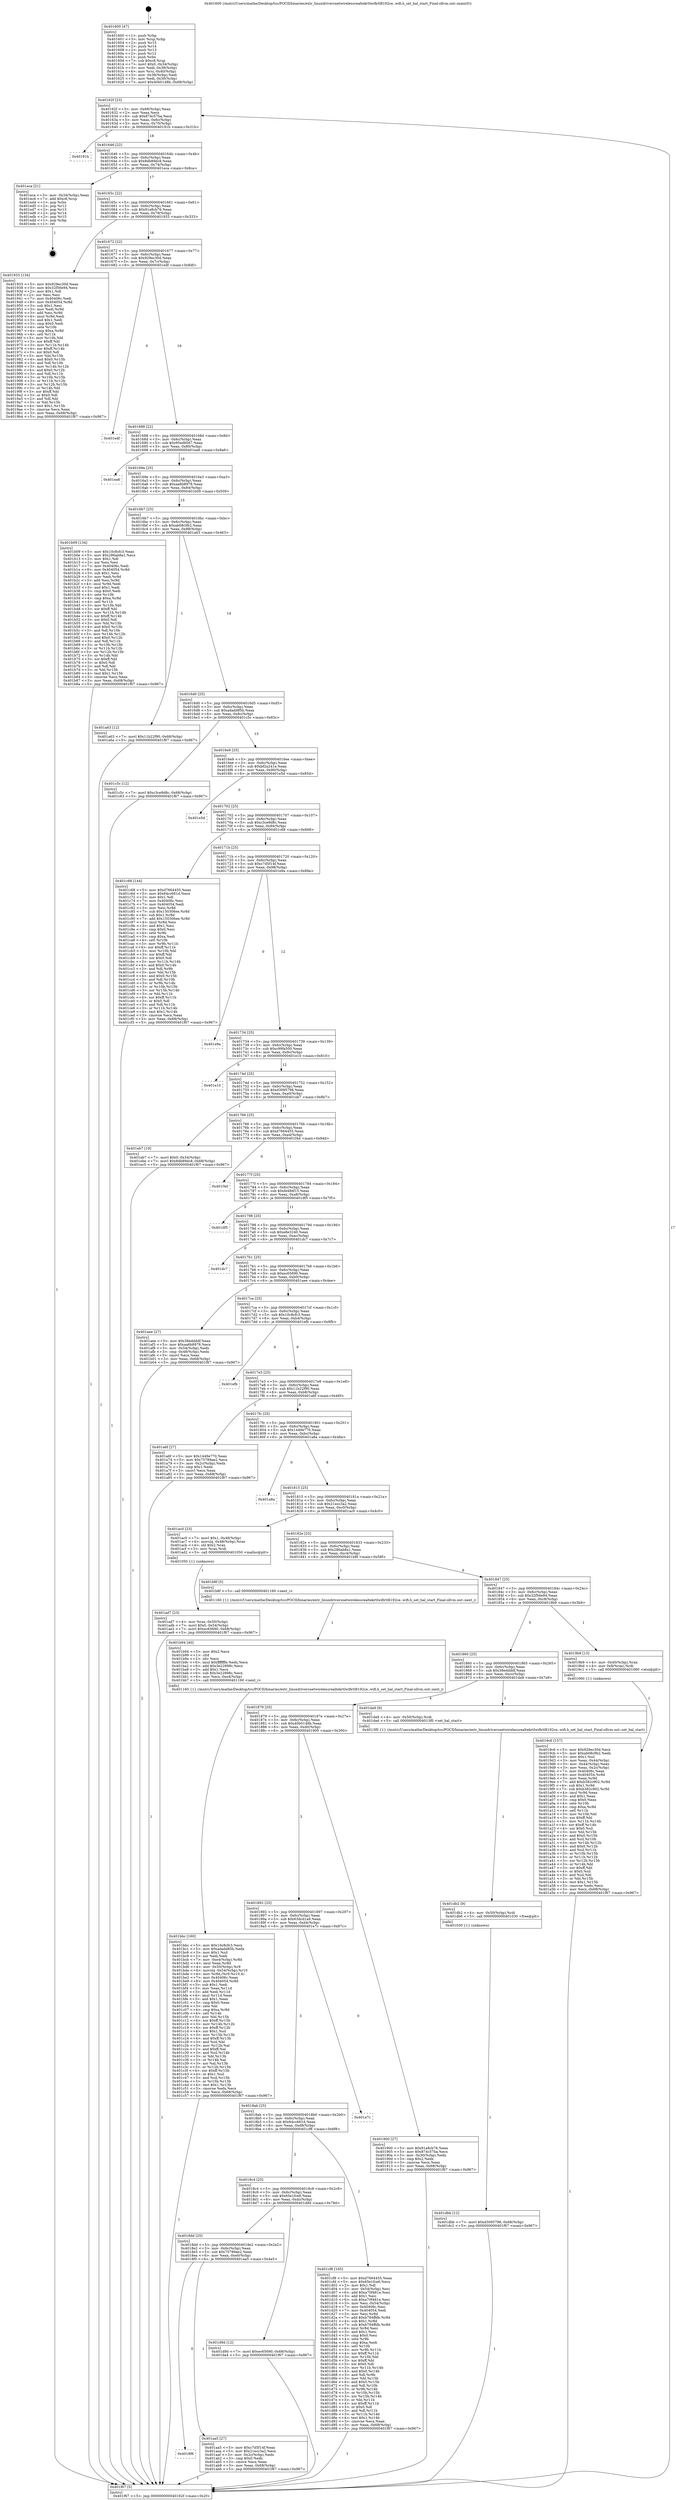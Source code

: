 digraph "0x401600" {
  label = "0x401600 (/mnt/c/Users/mathe/Desktop/tcc/POCII/binaries/extr_linuxdriversnetwirelessrealtekrtlwifirtl8192ce..wifi.h_set_hal_start_Final-ollvm.out::main(0))"
  labelloc = "t"
  node[shape=record]

  Entry [label="",width=0.3,height=0.3,shape=circle,fillcolor=black,style=filled]
  "0x40162f" [label="{
     0x40162f [23]\l
     | [instrs]\l
     &nbsp;&nbsp;0x40162f \<+3\>: mov -0x68(%rbp),%eax\l
     &nbsp;&nbsp;0x401632 \<+2\>: mov %eax,%ecx\l
     &nbsp;&nbsp;0x401634 \<+6\>: sub $0x874c57ba,%ecx\l
     &nbsp;&nbsp;0x40163a \<+3\>: mov %eax,-0x6c(%rbp)\l
     &nbsp;&nbsp;0x40163d \<+3\>: mov %ecx,-0x70(%rbp)\l
     &nbsp;&nbsp;0x401640 \<+6\>: je 000000000040191b \<main+0x31b\>\l
  }"]
  "0x40191b" [label="{
     0x40191b\l
  }", style=dashed]
  "0x401646" [label="{
     0x401646 [22]\l
     | [instrs]\l
     &nbsp;&nbsp;0x401646 \<+5\>: jmp 000000000040164b \<main+0x4b\>\l
     &nbsp;&nbsp;0x40164b \<+3\>: mov -0x6c(%rbp),%eax\l
     &nbsp;&nbsp;0x40164e \<+5\>: sub $0x8db89dc8,%eax\l
     &nbsp;&nbsp;0x401653 \<+3\>: mov %eax,-0x74(%rbp)\l
     &nbsp;&nbsp;0x401656 \<+6\>: je 0000000000401eca \<main+0x8ca\>\l
  }"]
  Exit [label="",width=0.3,height=0.3,shape=circle,fillcolor=black,style=filled,peripheries=2]
  "0x401eca" [label="{
     0x401eca [21]\l
     | [instrs]\l
     &nbsp;&nbsp;0x401eca \<+3\>: mov -0x34(%rbp),%eax\l
     &nbsp;&nbsp;0x401ecd \<+7\>: add $0xc8,%rsp\l
     &nbsp;&nbsp;0x401ed4 \<+1\>: pop %rbx\l
     &nbsp;&nbsp;0x401ed5 \<+2\>: pop %r12\l
     &nbsp;&nbsp;0x401ed7 \<+2\>: pop %r13\l
     &nbsp;&nbsp;0x401ed9 \<+2\>: pop %r14\l
     &nbsp;&nbsp;0x401edb \<+2\>: pop %r15\l
     &nbsp;&nbsp;0x401edd \<+1\>: pop %rbp\l
     &nbsp;&nbsp;0x401ede \<+1\>: ret\l
  }"]
  "0x40165c" [label="{
     0x40165c [22]\l
     | [instrs]\l
     &nbsp;&nbsp;0x40165c \<+5\>: jmp 0000000000401661 \<main+0x61\>\l
     &nbsp;&nbsp;0x401661 \<+3\>: mov -0x6c(%rbp),%eax\l
     &nbsp;&nbsp;0x401664 \<+5\>: sub $0x91a8cb76,%eax\l
     &nbsp;&nbsp;0x401669 \<+3\>: mov %eax,-0x78(%rbp)\l
     &nbsp;&nbsp;0x40166c \<+6\>: je 0000000000401933 \<main+0x333\>\l
  }"]
  "0x401dbb" [label="{
     0x401dbb [12]\l
     | [instrs]\l
     &nbsp;&nbsp;0x401dbb \<+7\>: movl $0xd3095798,-0x68(%rbp)\l
     &nbsp;&nbsp;0x401dc2 \<+5\>: jmp 0000000000401f67 \<main+0x967\>\l
  }"]
  "0x401933" [label="{
     0x401933 [134]\l
     | [instrs]\l
     &nbsp;&nbsp;0x401933 \<+5\>: mov $0x929ec30d,%eax\l
     &nbsp;&nbsp;0x401938 \<+5\>: mov $0x32f56e94,%ecx\l
     &nbsp;&nbsp;0x40193d \<+2\>: mov $0x1,%dl\l
     &nbsp;&nbsp;0x40193f \<+2\>: xor %esi,%esi\l
     &nbsp;&nbsp;0x401941 \<+7\>: mov 0x40406c,%edi\l
     &nbsp;&nbsp;0x401948 \<+8\>: mov 0x404054,%r8d\l
     &nbsp;&nbsp;0x401950 \<+3\>: sub $0x1,%esi\l
     &nbsp;&nbsp;0x401953 \<+3\>: mov %edi,%r9d\l
     &nbsp;&nbsp;0x401956 \<+3\>: add %esi,%r9d\l
     &nbsp;&nbsp;0x401959 \<+4\>: imul %r9d,%edi\l
     &nbsp;&nbsp;0x40195d \<+3\>: and $0x1,%edi\l
     &nbsp;&nbsp;0x401960 \<+3\>: cmp $0x0,%edi\l
     &nbsp;&nbsp;0x401963 \<+4\>: sete %r10b\l
     &nbsp;&nbsp;0x401967 \<+4\>: cmp $0xa,%r8d\l
     &nbsp;&nbsp;0x40196b \<+4\>: setl %r11b\l
     &nbsp;&nbsp;0x40196f \<+3\>: mov %r10b,%bl\l
     &nbsp;&nbsp;0x401972 \<+3\>: xor $0xff,%bl\l
     &nbsp;&nbsp;0x401975 \<+3\>: mov %r11b,%r14b\l
     &nbsp;&nbsp;0x401978 \<+4\>: xor $0xff,%r14b\l
     &nbsp;&nbsp;0x40197c \<+3\>: xor $0x0,%dl\l
     &nbsp;&nbsp;0x40197f \<+3\>: mov %bl,%r15b\l
     &nbsp;&nbsp;0x401982 \<+4\>: and $0x0,%r15b\l
     &nbsp;&nbsp;0x401986 \<+3\>: and %dl,%r10b\l
     &nbsp;&nbsp;0x401989 \<+3\>: mov %r14b,%r12b\l
     &nbsp;&nbsp;0x40198c \<+4\>: and $0x0,%r12b\l
     &nbsp;&nbsp;0x401990 \<+3\>: and %dl,%r11b\l
     &nbsp;&nbsp;0x401993 \<+3\>: or %r10b,%r15b\l
     &nbsp;&nbsp;0x401996 \<+3\>: or %r11b,%r12b\l
     &nbsp;&nbsp;0x401999 \<+3\>: xor %r12b,%r15b\l
     &nbsp;&nbsp;0x40199c \<+3\>: or %r14b,%bl\l
     &nbsp;&nbsp;0x40199f \<+3\>: xor $0xff,%bl\l
     &nbsp;&nbsp;0x4019a2 \<+3\>: or $0x0,%dl\l
     &nbsp;&nbsp;0x4019a5 \<+2\>: and %dl,%bl\l
     &nbsp;&nbsp;0x4019a7 \<+3\>: or %bl,%r15b\l
     &nbsp;&nbsp;0x4019aa \<+4\>: test $0x1,%r15b\l
     &nbsp;&nbsp;0x4019ae \<+3\>: cmovne %ecx,%eax\l
     &nbsp;&nbsp;0x4019b1 \<+3\>: mov %eax,-0x68(%rbp)\l
     &nbsp;&nbsp;0x4019b4 \<+5\>: jmp 0000000000401f67 \<main+0x967\>\l
  }"]
  "0x401672" [label="{
     0x401672 [22]\l
     | [instrs]\l
     &nbsp;&nbsp;0x401672 \<+5\>: jmp 0000000000401677 \<main+0x77\>\l
     &nbsp;&nbsp;0x401677 \<+3\>: mov -0x6c(%rbp),%eax\l
     &nbsp;&nbsp;0x40167a \<+5\>: sub $0x929ec30d,%eax\l
     &nbsp;&nbsp;0x40167f \<+3\>: mov %eax,-0x7c(%rbp)\l
     &nbsp;&nbsp;0x401682 \<+6\>: je 0000000000401edf \<main+0x8df\>\l
  }"]
  "0x401db2" [label="{
     0x401db2 [9]\l
     | [instrs]\l
     &nbsp;&nbsp;0x401db2 \<+4\>: mov -0x50(%rbp),%rdi\l
     &nbsp;&nbsp;0x401db6 \<+5\>: call 0000000000401030 \<free@plt\>\l
     | [calls]\l
     &nbsp;&nbsp;0x401030 \{1\} (unknown)\l
  }"]
  "0x401edf" [label="{
     0x401edf\l
  }", style=dashed]
  "0x401688" [label="{
     0x401688 [22]\l
     | [instrs]\l
     &nbsp;&nbsp;0x401688 \<+5\>: jmp 000000000040168d \<main+0x8d\>\l
     &nbsp;&nbsp;0x40168d \<+3\>: mov -0x6c(%rbp),%eax\l
     &nbsp;&nbsp;0x401690 \<+5\>: sub $0x95ed60d7,%eax\l
     &nbsp;&nbsp;0x401695 \<+3\>: mov %eax,-0x80(%rbp)\l
     &nbsp;&nbsp;0x401698 \<+6\>: je 0000000000401ea6 \<main+0x8a6\>\l
  }"]
  "0x401bbc" [label="{
     0x401bbc [160]\l
     | [instrs]\l
     &nbsp;&nbsp;0x401bbc \<+5\>: mov $0x10c8cfc3,%ecx\l
     &nbsp;&nbsp;0x401bc1 \<+5\>: mov $0xadadd85b,%edx\l
     &nbsp;&nbsp;0x401bc6 \<+3\>: mov $0x1,%sil\l
     &nbsp;&nbsp;0x401bc9 \<+2\>: xor %edi,%edi\l
     &nbsp;&nbsp;0x401bcb \<+7\>: mov -0xe4(%rbp),%r8d\l
     &nbsp;&nbsp;0x401bd2 \<+4\>: imul %eax,%r8d\l
     &nbsp;&nbsp;0x401bd6 \<+4\>: mov -0x50(%rbp),%r9\l
     &nbsp;&nbsp;0x401bda \<+4\>: movslq -0x54(%rbp),%r10\l
     &nbsp;&nbsp;0x401bde \<+4\>: mov %r8d,(%r9,%r10,4)\l
     &nbsp;&nbsp;0x401be2 \<+7\>: mov 0x40406c,%eax\l
     &nbsp;&nbsp;0x401be9 \<+8\>: mov 0x404054,%r8d\l
     &nbsp;&nbsp;0x401bf1 \<+3\>: sub $0x1,%edi\l
     &nbsp;&nbsp;0x401bf4 \<+3\>: mov %eax,%r11d\l
     &nbsp;&nbsp;0x401bf7 \<+3\>: add %edi,%r11d\l
     &nbsp;&nbsp;0x401bfa \<+4\>: imul %r11d,%eax\l
     &nbsp;&nbsp;0x401bfe \<+3\>: and $0x1,%eax\l
     &nbsp;&nbsp;0x401c01 \<+3\>: cmp $0x0,%eax\l
     &nbsp;&nbsp;0x401c04 \<+3\>: sete %bl\l
     &nbsp;&nbsp;0x401c07 \<+4\>: cmp $0xa,%r8d\l
     &nbsp;&nbsp;0x401c0b \<+4\>: setl %r14b\l
     &nbsp;&nbsp;0x401c0f \<+3\>: mov %bl,%r15b\l
     &nbsp;&nbsp;0x401c12 \<+4\>: xor $0xff,%r15b\l
     &nbsp;&nbsp;0x401c16 \<+3\>: mov %r14b,%r12b\l
     &nbsp;&nbsp;0x401c19 \<+4\>: xor $0xff,%r12b\l
     &nbsp;&nbsp;0x401c1d \<+4\>: xor $0x1,%sil\l
     &nbsp;&nbsp;0x401c21 \<+3\>: mov %r15b,%r13b\l
     &nbsp;&nbsp;0x401c24 \<+4\>: and $0xff,%r13b\l
     &nbsp;&nbsp;0x401c28 \<+3\>: and %sil,%bl\l
     &nbsp;&nbsp;0x401c2b \<+3\>: mov %r12b,%al\l
     &nbsp;&nbsp;0x401c2e \<+2\>: and $0xff,%al\l
     &nbsp;&nbsp;0x401c30 \<+3\>: and %sil,%r14b\l
     &nbsp;&nbsp;0x401c33 \<+3\>: or %bl,%r13b\l
     &nbsp;&nbsp;0x401c36 \<+3\>: or %r14b,%al\l
     &nbsp;&nbsp;0x401c39 \<+3\>: xor %al,%r13b\l
     &nbsp;&nbsp;0x401c3c \<+3\>: or %r12b,%r15b\l
     &nbsp;&nbsp;0x401c3f \<+4\>: xor $0xff,%r15b\l
     &nbsp;&nbsp;0x401c43 \<+4\>: or $0x1,%sil\l
     &nbsp;&nbsp;0x401c47 \<+3\>: and %sil,%r15b\l
     &nbsp;&nbsp;0x401c4a \<+3\>: or %r15b,%r13b\l
     &nbsp;&nbsp;0x401c4d \<+4\>: test $0x1,%r13b\l
     &nbsp;&nbsp;0x401c51 \<+3\>: cmovne %edx,%ecx\l
     &nbsp;&nbsp;0x401c54 \<+3\>: mov %ecx,-0x68(%rbp)\l
     &nbsp;&nbsp;0x401c57 \<+5\>: jmp 0000000000401f67 \<main+0x967\>\l
  }"]
  "0x401ea6" [label="{
     0x401ea6\l
  }", style=dashed]
  "0x40169e" [label="{
     0x40169e [25]\l
     | [instrs]\l
     &nbsp;&nbsp;0x40169e \<+5\>: jmp 00000000004016a3 \<main+0xa3\>\l
     &nbsp;&nbsp;0x4016a3 \<+3\>: mov -0x6c(%rbp),%eax\l
     &nbsp;&nbsp;0x4016a6 \<+5\>: sub $0xaa6b8978,%eax\l
     &nbsp;&nbsp;0x4016ab \<+6\>: mov %eax,-0x84(%rbp)\l
     &nbsp;&nbsp;0x4016b1 \<+6\>: je 0000000000401b09 \<main+0x509\>\l
  }"]
  "0x401b94" [label="{
     0x401b94 [40]\l
     | [instrs]\l
     &nbsp;&nbsp;0x401b94 \<+5\>: mov $0x2,%ecx\l
     &nbsp;&nbsp;0x401b99 \<+1\>: cltd\l
     &nbsp;&nbsp;0x401b9a \<+2\>: idiv %ecx\l
     &nbsp;&nbsp;0x401b9c \<+6\>: imul $0xfffffffe,%edx,%ecx\l
     &nbsp;&nbsp;0x401ba2 \<+6\>: add $0x3e22898c,%ecx\l
     &nbsp;&nbsp;0x401ba8 \<+3\>: add $0x1,%ecx\l
     &nbsp;&nbsp;0x401bab \<+6\>: sub $0x3e22898c,%ecx\l
     &nbsp;&nbsp;0x401bb1 \<+6\>: mov %ecx,-0xe4(%rbp)\l
     &nbsp;&nbsp;0x401bb7 \<+5\>: call 0000000000401160 \<next_i\>\l
     | [calls]\l
     &nbsp;&nbsp;0x401160 \{1\} (/mnt/c/Users/mathe/Desktop/tcc/POCII/binaries/extr_linuxdriversnetwirelessrealtekrtlwifirtl8192ce..wifi.h_set_hal_start_Final-ollvm.out::next_i)\l
  }"]
  "0x401b09" [label="{
     0x401b09 [134]\l
     | [instrs]\l
     &nbsp;&nbsp;0x401b09 \<+5\>: mov $0x10c8cfc3,%eax\l
     &nbsp;&nbsp;0x401b0e \<+5\>: mov $0x286ab8a1,%ecx\l
     &nbsp;&nbsp;0x401b13 \<+2\>: mov $0x1,%dl\l
     &nbsp;&nbsp;0x401b15 \<+2\>: xor %esi,%esi\l
     &nbsp;&nbsp;0x401b17 \<+7\>: mov 0x40406c,%edi\l
     &nbsp;&nbsp;0x401b1e \<+8\>: mov 0x404054,%r8d\l
     &nbsp;&nbsp;0x401b26 \<+3\>: sub $0x1,%esi\l
     &nbsp;&nbsp;0x401b29 \<+3\>: mov %edi,%r9d\l
     &nbsp;&nbsp;0x401b2c \<+3\>: add %esi,%r9d\l
     &nbsp;&nbsp;0x401b2f \<+4\>: imul %r9d,%edi\l
     &nbsp;&nbsp;0x401b33 \<+3\>: and $0x1,%edi\l
     &nbsp;&nbsp;0x401b36 \<+3\>: cmp $0x0,%edi\l
     &nbsp;&nbsp;0x401b39 \<+4\>: sete %r10b\l
     &nbsp;&nbsp;0x401b3d \<+4\>: cmp $0xa,%r8d\l
     &nbsp;&nbsp;0x401b41 \<+4\>: setl %r11b\l
     &nbsp;&nbsp;0x401b45 \<+3\>: mov %r10b,%bl\l
     &nbsp;&nbsp;0x401b48 \<+3\>: xor $0xff,%bl\l
     &nbsp;&nbsp;0x401b4b \<+3\>: mov %r11b,%r14b\l
     &nbsp;&nbsp;0x401b4e \<+4\>: xor $0xff,%r14b\l
     &nbsp;&nbsp;0x401b52 \<+3\>: xor $0x0,%dl\l
     &nbsp;&nbsp;0x401b55 \<+3\>: mov %bl,%r15b\l
     &nbsp;&nbsp;0x401b58 \<+4\>: and $0x0,%r15b\l
     &nbsp;&nbsp;0x401b5c \<+3\>: and %dl,%r10b\l
     &nbsp;&nbsp;0x401b5f \<+3\>: mov %r14b,%r12b\l
     &nbsp;&nbsp;0x401b62 \<+4\>: and $0x0,%r12b\l
     &nbsp;&nbsp;0x401b66 \<+3\>: and %dl,%r11b\l
     &nbsp;&nbsp;0x401b69 \<+3\>: or %r10b,%r15b\l
     &nbsp;&nbsp;0x401b6c \<+3\>: or %r11b,%r12b\l
     &nbsp;&nbsp;0x401b6f \<+3\>: xor %r12b,%r15b\l
     &nbsp;&nbsp;0x401b72 \<+3\>: or %r14b,%bl\l
     &nbsp;&nbsp;0x401b75 \<+3\>: xor $0xff,%bl\l
     &nbsp;&nbsp;0x401b78 \<+3\>: or $0x0,%dl\l
     &nbsp;&nbsp;0x401b7b \<+2\>: and %dl,%bl\l
     &nbsp;&nbsp;0x401b7d \<+3\>: or %bl,%r15b\l
     &nbsp;&nbsp;0x401b80 \<+4\>: test $0x1,%r15b\l
     &nbsp;&nbsp;0x401b84 \<+3\>: cmovne %ecx,%eax\l
     &nbsp;&nbsp;0x401b87 \<+3\>: mov %eax,-0x68(%rbp)\l
     &nbsp;&nbsp;0x401b8a \<+5\>: jmp 0000000000401f67 \<main+0x967\>\l
  }"]
  "0x4016b7" [label="{
     0x4016b7 [25]\l
     | [instrs]\l
     &nbsp;&nbsp;0x4016b7 \<+5\>: jmp 00000000004016bc \<main+0xbc\>\l
     &nbsp;&nbsp;0x4016bc \<+3\>: mov -0x6c(%rbp),%eax\l
     &nbsp;&nbsp;0x4016bf \<+5\>: sub $0xab08c9b2,%eax\l
     &nbsp;&nbsp;0x4016c4 \<+6\>: mov %eax,-0x88(%rbp)\l
     &nbsp;&nbsp;0x4016ca \<+6\>: je 0000000000401a63 \<main+0x463\>\l
  }"]
  "0x401ad7" [label="{
     0x401ad7 [23]\l
     | [instrs]\l
     &nbsp;&nbsp;0x401ad7 \<+4\>: mov %rax,-0x50(%rbp)\l
     &nbsp;&nbsp;0x401adb \<+7\>: movl $0x0,-0x54(%rbp)\l
     &nbsp;&nbsp;0x401ae2 \<+7\>: movl $0xec65690,-0x68(%rbp)\l
     &nbsp;&nbsp;0x401ae9 \<+5\>: jmp 0000000000401f67 \<main+0x967\>\l
  }"]
  "0x401a63" [label="{
     0x401a63 [12]\l
     | [instrs]\l
     &nbsp;&nbsp;0x401a63 \<+7\>: movl $0x11b22f90,-0x68(%rbp)\l
     &nbsp;&nbsp;0x401a6a \<+5\>: jmp 0000000000401f67 \<main+0x967\>\l
  }"]
  "0x4016d0" [label="{
     0x4016d0 [25]\l
     | [instrs]\l
     &nbsp;&nbsp;0x4016d0 \<+5\>: jmp 00000000004016d5 \<main+0xd5\>\l
     &nbsp;&nbsp;0x4016d5 \<+3\>: mov -0x6c(%rbp),%eax\l
     &nbsp;&nbsp;0x4016d8 \<+5\>: sub $0xadadd85b,%eax\l
     &nbsp;&nbsp;0x4016dd \<+6\>: mov %eax,-0x8c(%rbp)\l
     &nbsp;&nbsp;0x4016e3 \<+6\>: je 0000000000401c5c \<main+0x65c\>\l
  }"]
  "0x4018f6" [label="{
     0x4018f6\l
  }", style=dashed]
  "0x401c5c" [label="{
     0x401c5c [12]\l
     | [instrs]\l
     &nbsp;&nbsp;0x401c5c \<+7\>: movl $0xc3ce9d8c,-0x68(%rbp)\l
     &nbsp;&nbsp;0x401c63 \<+5\>: jmp 0000000000401f67 \<main+0x967\>\l
  }"]
  "0x4016e9" [label="{
     0x4016e9 [25]\l
     | [instrs]\l
     &nbsp;&nbsp;0x4016e9 \<+5\>: jmp 00000000004016ee \<main+0xee\>\l
     &nbsp;&nbsp;0x4016ee \<+3\>: mov -0x6c(%rbp),%eax\l
     &nbsp;&nbsp;0x4016f1 \<+5\>: sub $0xbf2a241e,%eax\l
     &nbsp;&nbsp;0x4016f6 \<+6\>: mov %eax,-0x90(%rbp)\l
     &nbsp;&nbsp;0x4016fc \<+6\>: je 0000000000401e5d \<main+0x85d\>\l
  }"]
  "0x401aa5" [label="{
     0x401aa5 [27]\l
     | [instrs]\l
     &nbsp;&nbsp;0x401aa5 \<+5\>: mov $0xc7d5f14f,%eax\l
     &nbsp;&nbsp;0x401aaa \<+5\>: mov $0x21ecc3a2,%ecx\l
     &nbsp;&nbsp;0x401aaf \<+3\>: mov -0x2c(%rbp),%edx\l
     &nbsp;&nbsp;0x401ab2 \<+3\>: cmp $0x0,%edx\l
     &nbsp;&nbsp;0x401ab5 \<+3\>: cmove %ecx,%eax\l
     &nbsp;&nbsp;0x401ab8 \<+3\>: mov %eax,-0x68(%rbp)\l
     &nbsp;&nbsp;0x401abb \<+5\>: jmp 0000000000401f67 \<main+0x967\>\l
  }"]
  "0x401e5d" [label="{
     0x401e5d\l
  }", style=dashed]
  "0x401702" [label="{
     0x401702 [25]\l
     | [instrs]\l
     &nbsp;&nbsp;0x401702 \<+5\>: jmp 0000000000401707 \<main+0x107\>\l
     &nbsp;&nbsp;0x401707 \<+3\>: mov -0x6c(%rbp),%eax\l
     &nbsp;&nbsp;0x40170a \<+5\>: sub $0xc3ce9d8c,%eax\l
     &nbsp;&nbsp;0x40170f \<+6\>: mov %eax,-0x94(%rbp)\l
     &nbsp;&nbsp;0x401715 \<+6\>: je 0000000000401c68 \<main+0x668\>\l
  }"]
  "0x4018dd" [label="{
     0x4018dd [25]\l
     | [instrs]\l
     &nbsp;&nbsp;0x4018dd \<+5\>: jmp 00000000004018e2 \<main+0x2e2\>\l
     &nbsp;&nbsp;0x4018e2 \<+3\>: mov -0x6c(%rbp),%eax\l
     &nbsp;&nbsp;0x4018e5 \<+5\>: sub $0x75789ae2,%eax\l
     &nbsp;&nbsp;0x4018ea \<+6\>: mov %eax,-0xe0(%rbp)\l
     &nbsp;&nbsp;0x4018f0 \<+6\>: je 0000000000401aa5 \<main+0x4a5\>\l
  }"]
  "0x401c68" [label="{
     0x401c68 [144]\l
     | [instrs]\l
     &nbsp;&nbsp;0x401c68 \<+5\>: mov $0xd7664455,%eax\l
     &nbsp;&nbsp;0x401c6d \<+5\>: mov $0x64cc661d,%ecx\l
     &nbsp;&nbsp;0x401c72 \<+2\>: mov $0x1,%dl\l
     &nbsp;&nbsp;0x401c74 \<+7\>: mov 0x40406c,%esi\l
     &nbsp;&nbsp;0x401c7b \<+7\>: mov 0x404054,%edi\l
     &nbsp;&nbsp;0x401c82 \<+3\>: mov %esi,%r8d\l
     &nbsp;&nbsp;0x401c85 \<+7\>: sub $0x150306ee,%r8d\l
     &nbsp;&nbsp;0x401c8c \<+4\>: sub $0x1,%r8d\l
     &nbsp;&nbsp;0x401c90 \<+7\>: add $0x150306ee,%r8d\l
     &nbsp;&nbsp;0x401c97 \<+4\>: imul %r8d,%esi\l
     &nbsp;&nbsp;0x401c9b \<+3\>: and $0x1,%esi\l
     &nbsp;&nbsp;0x401c9e \<+3\>: cmp $0x0,%esi\l
     &nbsp;&nbsp;0x401ca1 \<+4\>: sete %r9b\l
     &nbsp;&nbsp;0x401ca5 \<+3\>: cmp $0xa,%edi\l
     &nbsp;&nbsp;0x401ca8 \<+4\>: setl %r10b\l
     &nbsp;&nbsp;0x401cac \<+3\>: mov %r9b,%r11b\l
     &nbsp;&nbsp;0x401caf \<+4\>: xor $0xff,%r11b\l
     &nbsp;&nbsp;0x401cb3 \<+3\>: mov %r10b,%bl\l
     &nbsp;&nbsp;0x401cb6 \<+3\>: xor $0xff,%bl\l
     &nbsp;&nbsp;0x401cb9 \<+3\>: xor $0x0,%dl\l
     &nbsp;&nbsp;0x401cbc \<+3\>: mov %r11b,%r14b\l
     &nbsp;&nbsp;0x401cbf \<+4\>: and $0x0,%r14b\l
     &nbsp;&nbsp;0x401cc3 \<+3\>: and %dl,%r9b\l
     &nbsp;&nbsp;0x401cc6 \<+3\>: mov %bl,%r15b\l
     &nbsp;&nbsp;0x401cc9 \<+4\>: and $0x0,%r15b\l
     &nbsp;&nbsp;0x401ccd \<+3\>: and %dl,%r10b\l
     &nbsp;&nbsp;0x401cd0 \<+3\>: or %r9b,%r14b\l
     &nbsp;&nbsp;0x401cd3 \<+3\>: or %r10b,%r15b\l
     &nbsp;&nbsp;0x401cd6 \<+3\>: xor %r15b,%r14b\l
     &nbsp;&nbsp;0x401cd9 \<+3\>: or %bl,%r11b\l
     &nbsp;&nbsp;0x401cdc \<+4\>: xor $0xff,%r11b\l
     &nbsp;&nbsp;0x401ce0 \<+3\>: or $0x0,%dl\l
     &nbsp;&nbsp;0x401ce3 \<+3\>: and %dl,%r11b\l
     &nbsp;&nbsp;0x401ce6 \<+3\>: or %r11b,%r14b\l
     &nbsp;&nbsp;0x401ce9 \<+4\>: test $0x1,%r14b\l
     &nbsp;&nbsp;0x401ced \<+3\>: cmovne %ecx,%eax\l
     &nbsp;&nbsp;0x401cf0 \<+3\>: mov %eax,-0x68(%rbp)\l
     &nbsp;&nbsp;0x401cf3 \<+5\>: jmp 0000000000401f67 \<main+0x967\>\l
  }"]
  "0x40171b" [label="{
     0x40171b [25]\l
     | [instrs]\l
     &nbsp;&nbsp;0x40171b \<+5\>: jmp 0000000000401720 \<main+0x120\>\l
     &nbsp;&nbsp;0x401720 \<+3\>: mov -0x6c(%rbp),%eax\l
     &nbsp;&nbsp;0x401723 \<+5\>: sub $0xc7d5f14f,%eax\l
     &nbsp;&nbsp;0x401728 \<+6\>: mov %eax,-0x98(%rbp)\l
     &nbsp;&nbsp;0x40172e \<+6\>: je 0000000000401e9a \<main+0x89a\>\l
  }"]
  "0x401d9d" [label="{
     0x401d9d [12]\l
     | [instrs]\l
     &nbsp;&nbsp;0x401d9d \<+7\>: movl $0xec65690,-0x68(%rbp)\l
     &nbsp;&nbsp;0x401da4 \<+5\>: jmp 0000000000401f67 \<main+0x967\>\l
  }"]
  "0x401e9a" [label="{
     0x401e9a\l
  }", style=dashed]
  "0x401734" [label="{
     0x401734 [25]\l
     | [instrs]\l
     &nbsp;&nbsp;0x401734 \<+5\>: jmp 0000000000401739 \<main+0x139\>\l
     &nbsp;&nbsp;0x401739 \<+3\>: mov -0x6c(%rbp),%eax\l
     &nbsp;&nbsp;0x40173c \<+5\>: sub $0xc99fa500,%eax\l
     &nbsp;&nbsp;0x401741 \<+6\>: mov %eax,-0x9c(%rbp)\l
     &nbsp;&nbsp;0x401747 \<+6\>: je 0000000000401e10 \<main+0x810\>\l
  }"]
  "0x4018c4" [label="{
     0x4018c4 [25]\l
     | [instrs]\l
     &nbsp;&nbsp;0x4018c4 \<+5\>: jmp 00000000004018c9 \<main+0x2c9\>\l
     &nbsp;&nbsp;0x4018c9 \<+3\>: mov -0x6c(%rbp),%eax\l
     &nbsp;&nbsp;0x4018cc \<+5\>: sub $0x65e1fce6,%eax\l
     &nbsp;&nbsp;0x4018d1 \<+6\>: mov %eax,-0xdc(%rbp)\l
     &nbsp;&nbsp;0x4018d7 \<+6\>: je 0000000000401d9d \<main+0x79d\>\l
  }"]
  "0x401e10" [label="{
     0x401e10\l
  }", style=dashed]
  "0x40174d" [label="{
     0x40174d [25]\l
     | [instrs]\l
     &nbsp;&nbsp;0x40174d \<+5\>: jmp 0000000000401752 \<main+0x152\>\l
     &nbsp;&nbsp;0x401752 \<+3\>: mov -0x6c(%rbp),%eax\l
     &nbsp;&nbsp;0x401755 \<+5\>: sub $0xd3095798,%eax\l
     &nbsp;&nbsp;0x40175a \<+6\>: mov %eax,-0xa0(%rbp)\l
     &nbsp;&nbsp;0x401760 \<+6\>: je 0000000000401eb7 \<main+0x8b7\>\l
  }"]
  "0x401cf8" [label="{
     0x401cf8 [165]\l
     | [instrs]\l
     &nbsp;&nbsp;0x401cf8 \<+5\>: mov $0xd7664455,%eax\l
     &nbsp;&nbsp;0x401cfd \<+5\>: mov $0x65e1fce6,%ecx\l
     &nbsp;&nbsp;0x401d02 \<+2\>: mov $0x1,%dl\l
     &nbsp;&nbsp;0x401d04 \<+3\>: mov -0x54(%rbp),%esi\l
     &nbsp;&nbsp;0x401d07 \<+6\>: add $0xa70f461e,%esi\l
     &nbsp;&nbsp;0x401d0d \<+3\>: add $0x1,%esi\l
     &nbsp;&nbsp;0x401d10 \<+6\>: sub $0xa70f461e,%esi\l
     &nbsp;&nbsp;0x401d16 \<+3\>: mov %esi,-0x54(%rbp)\l
     &nbsp;&nbsp;0x401d19 \<+7\>: mov 0x40406c,%esi\l
     &nbsp;&nbsp;0x401d20 \<+7\>: mov 0x404054,%edi\l
     &nbsp;&nbsp;0x401d27 \<+3\>: mov %esi,%r8d\l
     &nbsp;&nbsp;0x401d2a \<+7\>: add $0xb784ffdb,%r8d\l
     &nbsp;&nbsp;0x401d31 \<+4\>: sub $0x1,%r8d\l
     &nbsp;&nbsp;0x401d35 \<+7\>: sub $0xb784ffdb,%r8d\l
     &nbsp;&nbsp;0x401d3c \<+4\>: imul %r8d,%esi\l
     &nbsp;&nbsp;0x401d40 \<+3\>: and $0x1,%esi\l
     &nbsp;&nbsp;0x401d43 \<+3\>: cmp $0x0,%esi\l
     &nbsp;&nbsp;0x401d46 \<+4\>: sete %r9b\l
     &nbsp;&nbsp;0x401d4a \<+3\>: cmp $0xa,%edi\l
     &nbsp;&nbsp;0x401d4d \<+4\>: setl %r10b\l
     &nbsp;&nbsp;0x401d51 \<+3\>: mov %r9b,%r11b\l
     &nbsp;&nbsp;0x401d54 \<+4\>: xor $0xff,%r11b\l
     &nbsp;&nbsp;0x401d58 \<+3\>: mov %r10b,%bl\l
     &nbsp;&nbsp;0x401d5b \<+3\>: xor $0xff,%bl\l
     &nbsp;&nbsp;0x401d5e \<+3\>: xor $0x0,%dl\l
     &nbsp;&nbsp;0x401d61 \<+3\>: mov %r11b,%r14b\l
     &nbsp;&nbsp;0x401d64 \<+4\>: and $0x0,%r14b\l
     &nbsp;&nbsp;0x401d68 \<+3\>: and %dl,%r9b\l
     &nbsp;&nbsp;0x401d6b \<+3\>: mov %bl,%r15b\l
     &nbsp;&nbsp;0x401d6e \<+4\>: and $0x0,%r15b\l
     &nbsp;&nbsp;0x401d72 \<+3\>: and %dl,%r10b\l
     &nbsp;&nbsp;0x401d75 \<+3\>: or %r9b,%r14b\l
     &nbsp;&nbsp;0x401d78 \<+3\>: or %r10b,%r15b\l
     &nbsp;&nbsp;0x401d7b \<+3\>: xor %r15b,%r14b\l
     &nbsp;&nbsp;0x401d7e \<+3\>: or %bl,%r11b\l
     &nbsp;&nbsp;0x401d81 \<+4\>: xor $0xff,%r11b\l
     &nbsp;&nbsp;0x401d85 \<+3\>: or $0x0,%dl\l
     &nbsp;&nbsp;0x401d88 \<+3\>: and %dl,%r11b\l
     &nbsp;&nbsp;0x401d8b \<+3\>: or %r11b,%r14b\l
     &nbsp;&nbsp;0x401d8e \<+4\>: test $0x1,%r14b\l
     &nbsp;&nbsp;0x401d92 \<+3\>: cmovne %ecx,%eax\l
     &nbsp;&nbsp;0x401d95 \<+3\>: mov %eax,-0x68(%rbp)\l
     &nbsp;&nbsp;0x401d98 \<+5\>: jmp 0000000000401f67 \<main+0x967\>\l
  }"]
  "0x401eb7" [label="{
     0x401eb7 [19]\l
     | [instrs]\l
     &nbsp;&nbsp;0x401eb7 \<+7\>: movl $0x0,-0x34(%rbp)\l
     &nbsp;&nbsp;0x401ebe \<+7\>: movl $0x8db89dc8,-0x68(%rbp)\l
     &nbsp;&nbsp;0x401ec5 \<+5\>: jmp 0000000000401f67 \<main+0x967\>\l
  }"]
  "0x401766" [label="{
     0x401766 [25]\l
     | [instrs]\l
     &nbsp;&nbsp;0x401766 \<+5\>: jmp 000000000040176b \<main+0x16b\>\l
     &nbsp;&nbsp;0x40176b \<+3\>: mov -0x6c(%rbp),%eax\l
     &nbsp;&nbsp;0x40176e \<+5\>: sub $0xd7664455,%eax\l
     &nbsp;&nbsp;0x401773 \<+6\>: mov %eax,-0xa4(%rbp)\l
     &nbsp;&nbsp;0x401779 \<+6\>: je 0000000000401f4d \<main+0x94d\>\l
  }"]
  "0x4018ab" [label="{
     0x4018ab [25]\l
     | [instrs]\l
     &nbsp;&nbsp;0x4018ab \<+5\>: jmp 00000000004018b0 \<main+0x2b0\>\l
     &nbsp;&nbsp;0x4018b0 \<+3\>: mov -0x6c(%rbp),%eax\l
     &nbsp;&nbsp;0x4018b3 \<+5\>: sub $0x64cc661d,%eax\l
     &nbsp;&nbsp;0x4018b8 \<+6\>: mov %eax,-0xd8(%rbp)\l
     &nbsp;&nbsp;0x4018be \<+6\>: je 0000000000401cf8 \<main+0x6f8\>\l
  }"]
  "0x401f4d" [label="{
     0x401f4d\l
  }", style=dashed]
  "0x40177f" [label="{
     0x40177f [25]\l
     | [instrs]\l
     &nbsp;&nbsp;0x40177f \<+5\>: jmp 0000000000401784 \<main+0x184\>\l
     &nbsp;&nbsp;0x401784 \<+3\>: mov -0x6c(%rbp),%eax\l
     &nbsp;&nbsp;0x401787 \<+5\>: sub $0xfe48df15,%eax\l
     &nbsp;&nbsp;0x40178c \<+6\>: mov %eax,-0xa8(%rbp)\l
     &nbsp;&nbsp;0x401792 \<+6\>: je 0000000000401df5 \<main+0x7f5\>\l
  }"]
  "0x401e7c" [label="{
     0x401e7c\l
  }", style=dashed]
  "0x401df5" [label="{
     0x401df5\l
  }", style=dashed]
  "0x401798" [label="{
     0x401798 [25]\l
     | [instrs]\l
     &nbsp;&nbsp;0x401798 \<+5\>: jmp 000000000040179d \<main+0x19d\>\l
     &nbsp;&nbsp;0x40179d \<+3\>: mov -0x6c(%rbp),%eax\l
     &nbsp;&nbsp;0x4017a0 \<+5\>: sub $0xe8e3240,%eax\l
     &nbsp;&nbsp;0x4017a5 \<+6\>: mov %eax,-0xac(%rbp)\l
     &nbsp;&nbsp;0x4017ab \<+6\>: je 0000000000401dc7 \<main+0x7c7\>\l
  }"]
  "0x4019c6" [label="{
     0x4019c6 [157]\l
     | [instrs]\l
     &nbsp;&nbsp;0x4019c6 \<+5\>: mov $0x929ec30d,%ecx\l
     &nbsp;&nbsp;0x4019cb \<+5\>: mov $0xab08c9b2,%edx\l
     &nbsp;&nbsp;0x4019d0 \<+3\>: mov $0x1,%sil\l
     &nbsp;&nbsp;0x4019d3 \<+3\>: mov %eax,-0x44(%rbp)\l
     &nbsp;&nbsp;0x4019d6 \<+3\>: mov -0x44(%rbp),%eax\l
     &nbsp;&nbsp;0x4019d9 \<+3\>: mov %eax,-0x2c(%rbp)\l
     &nbsp;&nbsp;0x4019dc \<+7\>: mov 0x40406c,%eax\l
     &nbsp;&nbsp;0x4019e3 \<+8\>: mov 0x404054,%r8d\l
     &nbsp;&nbsp;0x4019eb \<+3\>: mov %eax,%r9d\l
     &nbsp;&nbsp;0x4019ee \<+7\>: add $0xb382c902,%r9d\l
     &nbsp;&nbsp;0x4019f5 \<+4\>: sub $0x1,%r9d\l
     &nbsp;&nbsp;0x4019f9 \<+7\>: sub $0xb382c902,%r9d\l
     &nbsp;&nbsp;0x401a00 \<+4\>: imul %r9d,%eax\l
     &nbsp;&nbsp;0x401a04 \<+3\>: and $0x1,%eax\l
     &nbsp;&nbsp;0x401a07 \<+3\>: cmp $0x0,%eax\l
     &nbsp;&nbsp;0x401a0a \<+4\>: sete %r10b\l
     &nbsp;&nbsp;0x401a0e \<+4\>: cmp $0xa,%r8d\l
     &nbsp;&nbsp;0x401a12 \<+4\>: setl %r11b\l
     &nbsp;&nbsp;0x401a16 \<+3\>: mov %r10b,%bl\l
     &nbsp;&nbsp;0x401a19 \<+3\>: xor $0xff,%bl\l
     &nbsp;&nbsp;0x401a1c \<+3\>: mov %r11b,%r14b\l
     &nbsp;&nbsp;0x401a1f \<+4\>: xor $0xff,%r14b\l
     &nbsp;&nbsp;0x401a23 \<+4\>: xor $0x0,%sil\l
     &nbsp;&nbsp;0x401a27 \<+3\>: mov %bl,%r15b\l
     &nbsp;&nbsp;0x401a2a \<+4\>: and $0x0,%r15b\l
     &nbsp;&nbsp;0x401a2e \<+3\>: and %sil,%r10b\l
     &nbsp;&nbsp;0x401a31 \<+3\>: mov %r14b,%r12b\l
     &nbsp;&nbsp;0x401a34 \<+4\>: and $0x0,%r12b\l
     &nbsp;&nbsp;0x401a38 \<+3\>: and %sil,%r11b\l
     &nbsp;&nbsp;0x401a3b \<+3\>: or %r10b,%r15b\l
     &nbsp;&nbsp;0x401a3e \<+3\>: or %r11b,%r12b\l
     &nbsp;&nbsp;0x401a41 \<+3\>: xor %r12b,%r15b\l
     &nbsp;&nbsp;0x401a44 \<+3\>: or %r14b,%bl\l
     &nbsp;&nbsp;0x401a47 \<+3\>: xor $0xff,%bl\l
     &nbsp;&nbsp;0x401a4a \<+4\>: or $0x0,%sil\l
     &nbsp;&nbsp;0x401a4e \<+3\>: and %sil,%bl\l
     &nbsp;&nbsp;0x401a51 \<+3\>: or %bl,%r15b\l
     &nbsp;&nbsp;0x401a54 \<+4\>: test $0x1,%r15b\l
     &nbsp;&nbsp;0x401a58 \<+3\>: cmovne %edx,%ecx\l
     &nbsp;&nbsp;0x401a5b \<+3\>: mov %ecx,-0x68(%rbp)\l
     &nbsp;&nbsp;0x401a5e \<+5\>: jmp 0000000000401f67 \<main+0x967\>\l
  }"]
  "0x401dc7" [label="{
     0x401dc7\l
  }", style=dashed]
  "0x4017b1" [label="{
     0x4017b1 [25]\l
     | [instrs]\l
     &nbsp;&nbsp;0x4017b1 \<+5\>: jmp 00000000004017b6 \<main+0x1b6\>\l
     &nbsp;&nbsp;0x4017b6 \<+3\>: mov -0x6c(%rbp),%eax\l
     &nbsp;&nbsp;0x4017b9 \<+5\>: sub $0xec65690,%eax\l
     &nbsp;&nbsp;0x4017be \<+6\>: mov %eax,-0xb0(%rbp)\l
     &nbsp;&nbsp;0x4017c4 \<+6\>: je 0000000000401aee \<main+0x4ee\>\l
  }"]
  "0x401600" [label="{
     0x401600 [47]\l
     | [instrs]\l
     &nbsp;&nbsp;0x401600 \<+1\>: push %rbp\l
     &nbsp;&nbsp;0x401601 \<+3\>: mov %rsp,%rbp\l
     &nbsp;&nbsp;0x401604 \<+2\>: push %r15\l
     &nbsp;&nbsp;0x401606 \<+2\>: push %r14\l
     &nbsp;&nbsp;0x401608 \<+2\>: push %r13\l
     &nbsp;&nbsp;0x40160a \<+2\>: push %r12\l
     &nbsp;&nbsp;0x40160c \<+1\>: push %rbx\l
     &nbsp;&nbsp;0x40160d \<+7\>: sub $0xc8,%rsp\l
     &nbsp;&nbsp;0x401614 \<+7\>: movl $0x0,-0x34(%rbp)\l
     &nbsp;&nbsp;0x40161b \<+3\>: mov %edi,-0x38(%rbp)\l
     &nbsp;&nbsp;0x40161e \<+4\>: mov %rsi,-0x40(%rbp)\l
     &nbsp;&nbsp;0x401622 \<+3\>: mov -0x38(%rbp),%edi\l
     &nbsp;&nbsp;0x401625 \<+3\>: mov %edi,-0x30(%rbp)\l
     &nbsp;&nbsp;0x401628 \<+7\>: movl $0x40b0148b,-0x68(%rbp)\l
  }"]
  "0x401aee" [label="{
     0x401aee [27]\l
     | [instrs]\l
     &nbsp;&nbsp;0x401aee \<+5\>: mov $0x38eddddf,%eax\l
     &nbsp;&nbsp;0x401af3 \<+5\>: mov $0xaa6b8978,%ecx\l
     &nbsp;&nbsp;0x401af8 \<+3\>: mov -0x54(%rbp),%edx\l
     &nbsp;&nbsp;0x401afb \<+3\>: cmp -0x48(%rbp),%edx\l
     &nbsp;&nbsp;0x401afe \<+3\>: cmovl %ecx,%eax\l
     &nbsp;&nbsp;0x401b01 \<+3\>: mov %eax,-0x68(%rbp)\l
     &nbsp;&nbsp;0x401b04 \<+5\>: jmp 0000000000401f67 \<main+0x967\>\l
  }"]
  "0x4017ca" [label="{
     0x4017ca [25]\l
     | [instrs]\l
     &nbsp;&nbsp;0x4017ca \<+5\>: jmp 00000000004017cf \<main+0x1cf\>\l
     &nbsp;&nbsp;0x4017cf \<+3\>: mov -0x6c(%rbp),%eax\l
     &nbsp;&nbsp;0x4017d2 \<+5\>: sub $0x10c8cfc3,%eax\l
     &nbsp;&nbsp;0x4017d7 \<+6\>: mov %eax,-0xb4(%rbp)\l
     &nbsp;&nbsp;0x4017dd \<+6\>: je 0000000000401efb \<main+0x8fb\>\l
  }"]
  "0x401f67" [label="{
     0x401f67 [5]\l
     | [instrs]\l
     &nbsp;&nbsp;0x401f67 \<+5\>: jmp 000000000040162f \<main+0x2f\>\l
  }"]
  "0x401efb" [label="{
     0x401efb\l
  }", style=dashed]
  "0x4017e3" [label="{
     0x4017e3 [25]\l
     | [instrs]\l
     &nbsp;&nbsp;0x4017e3 \<+5\>: jmp 00000000004017e8 \<main+0x1e8\>\l
     &nbsp;&nbsp;0x4017e8 \<+3\>: mov -0x6c(%rbp),%eax\l
     &nbsp;&nbsp;0x4017eb \<+5\>: sub $0x11b22f90,%eax\l
     &nbsp;&nbsp;0x4017f0 \<+6\>: mov %eax,-0xb8(%rbp)\l
     &nbsp;&nbsp;0x4017f6 \<+6\>: je 0000000000401a6f \<main+0x46f\>\l
  }"]
  "0x401892" [label="{
     0x401892 [25]\l
     | [instrs]\l
     &nbsp;&nbsp;0x401892 \<+5\>: jmp 0000000000401897 \<main+0x297\>\l
     &nbsp;&nbsp;0x401897 \<+3\>: mov -0x6c(%rbp),%eax\l
     &nbsp;&nbsp;0x40189a \<+5\>: sub $0x63dcd1a9,%eax\l
     &nbsp;&nbsp;0x40189f \<+6\>: mov %eax,-0xd4(%rbp)\l
     &nbsp;&nbsp;0x4018a5 \<+6\>: je 0000000000401e7c \<main+0x87c\>\l
  }"]
  "0x401a6f" [label="{
     0x401a6f [27]\l
     | [instrs]\l
     &nbsp;&nbsp;0x401a6f \<+5\>: mov $0x1449e770,%eax\l
     &nbsp;&nbsp;0x401a74 \<+5\>: mov $0x75789ae2,%ecx\l
     &nbsp;&nbsp;0x401a79 \<+3\>: mov -0x2c(%rbp),%edx\l
     &nbsp;&nbsp;0x401a7c \<+3\>: cmp $0x1,%edx\l
     &nbsp;&nbsp;0x401a7f \<+3\>: cmovl %ecx,%eax\l
     &nbsp;&nbsp;0x401a82 \<+3\>: mov %eax,-0x68(%rbp)\l
     &nbsp;&nbsp;0x401a85 \<+5\>: jmp 0000000000401f67 \<main+0x967\>\l
  }"]
  "0x4017fc" [label="{
     0x4017fc [25]\l
     | [instrs]\l
     &nbsp;&nbsp;0x4017fc \<+5\>: jmp 0000000000401801 \<main+0x201\>\l
     &nbsp;&nbsp;0x401801 \<+3\>: mov -0x6c(%rbp),%eax\l
     &nbsp;&nbsp;0x401804 \<+5\>: sub $0x1449e770,%eax\l
     &nbsp;&nbsp;0x401809 \<+6\>: mov %eax,-0xbc(%rbp)\l
     &nbsp;&nbsp;0x40180f \<+6\>: je 0000000000401a8a \<main+0x48a\>\l
  }"]
  "0x401900" [label="{
     0x401900 [27]\l
     | [instrs]\l
     &nbsp;&nbsp;0x401900 \<+5\>: mov $0x91a8cb76,%eax\l
     &nbsp;&nbsp;0x401905 \<+5\>: mov $0x874c57ba,%ecx\l
     &nbsp;&nbsp;0x40190a \<+3\>: mov -0x30(%rbp),%edx\l
     &nbsp;&nbsp;0x40190d \<+3\>: cmp $0x2,%edx\l
     &nbsp;&nbsp;0x401910 \<+3\>: cmovne %ecx,%eax\l
     &nbsp;&nbsp;0x401913 \<+3\>: mov %eax,-0x68(%rbp)\l
     &nbsp;&nbsp;0x401916 \<+5\>: jmp 0000000000401f67 \<main+0x967\>\l
  }"]
  "0x401a8a" [label="{
     0x401a8a\l
  }", style=dashed]
  "0x401815" [label="{
     0x401815 [25]\l
     | [instrs]\l
     &nbsp;&nbsp;0x401815 \<+5\>: jmp 000000000040181a \<main+0x21a\>\l
     &nbsp;&nbsp;0x40181a \<+3\>: mov -0x6c(%rbp),%eax\l
     &nbsp;&nbsp;0x40181d \<+5\>: sub $0x21ecc3a2,%eax\l
     &nbsp;&nbsp;0x401822 \<+6\>: mov %eax,-0xc0(%rbp)\l
     &nbsp;&nbsp;0x401828 \<+6\>: je 0000000000401ac0 \<main+0x4c0\>\l
  }"]
  "0x401879" [label="{
     0x401879 [25]\l
     | [instrs]\l
     &nbsp;&nbsp;0x401879 \<+5\>: jmp 000000000040187e \<main+0x27e\>\l
     &nbsp;&nbsp;0x40187e \<+3\>: mov -0x6c(%rbp),%eax\l
     &nbsp;&nbsp;0x401881 \<+5\>: sub $0x40b0148b,%eax\l
     &nbsp;&nbsp;0x401886 \<+6\>: mov %eax,-0xd0(%rbp)\l
     &nbsp;&nbsp;0x40188c \<+6\>: je 0000000000401900 \<main+0x300\>\l
  }"]
  "0x401ac0" [label="{
     0x401ac0 [23]\l
     | [instrs]\l
     &nbsp;&nbsp;0x401ac0 \<+7\>: movl $0x1,-0x48(%rbp)\l
     &nbsp;&nbsp;0x401ac7 \<+4\>: movslq -0x48(%rbp),%rax\l
     &nbsp;&nbsp;0x401acb \<+4\>: shl $0x2,%rax\l
     &nbsp;&nbsp;0x401acf \<+3\>: mov %rax,%rdi\l
     &nbsp;&nbsp;0x401ad2 \<+5\>: call 0000000000401050 \<malloc@plt\>\l
     | [calls]\l
     &nbsp;&nbsp;0x401050 \{1\} (unknown)\l
  }"]
  "0x40182e" [label="{
     0x40182e [25]\l
     | [instrs]\l
     &nbsp;&nbsp;0x40182e \<+5\>: jmp 0000000000401833 \<main+0x233\>\l
     &nbsp;&nbsp;0x401833 \<+3\>: mov -0x6c(%rbp),%eax\l
     &nbsp;&nbsp;0x401836 \<+5\>: sub $0x286ab8a1,%eax\l
     &nbsp;&nbsp;0x40183b \<+6\>: mov %eax,-0xc4(%rbp)\l
     &nbsp;&nbsp;0x401841 \<+6\>: je 0000000000401b8f \<main+0x58f\>\l
  }"]
  "0x401da9" [label="{
     0x401da9 [9]\l
     | [instrs]\l
     &nbsp;&nbsp;0x401da9 \<+4\>: mov -0x50(%rbp),%rdi\l
     &nbsp;&nbsp;0x401dad \<+5\>: call 00000000004013f0 \<set_hal_start\>\l
     | [calls]\l
     &nbsp;&nbsp;0x4013f0 \{1\} (/mnt/c/Users/mathe/Desktop/tcc/POCII/binaries/extr_linuxdriversnetwirelessrealtekrtlwifirtl8192ce..wifi.h_set_hal_start_Final-ollvm.out::set_hal_start)\l
  }"]
  "0x401b8f" [label="{
     0x401b8f [5]\l
     | [instrs]\l
     &nbsp;&nbsp;0x401b8f \<+5\>: call 0000000000401160 \<next_i\>\l
     | [calls]\l
     &nbsp;&nbsp;0x401160 \{1\} (/mnt/c/Users/mathe/Desktop/tcc/POCII/binaries/extr_linuxdriversnetwirelessrealtekrtlwifirtl8192ce..wifi.h_set_hal_start_Final-ollvm.out::next_i)\l
  }"]
  "0x401847" [label="{
     0x401847 [25]\l
     | [instrs]\l
     &nbsp;&nbsp;0x401847 \<+5\>: jmp 000000000040184c \<main+0x24c\>\l
     &nbsp;&nbsp;0x40184c \<+3\>: mov -0x6c(%rbp),%eax\l
     &nbsp;&nbsp;0x40184f \<+5\>: sub $0x32f56e94,%eax\l
     &nbsp;&nbsp;0x401854 \<+6\>: mov %eax,-0xc8(%rbp)\l
     &nbsp;&nbsp;0x40185a \<+6\>: je 00000000004019b9 \<main+0x3b9\>\l
  }"]
  "0x401860" [label="{
     0x401860 [25]\l
     | [instrs]\l
     &nbsp;&nbsp;0x401860 \<+5\>: jmp 0000000000401865 \<main+0x265\>\l
     &nbsp;&nbsp;0x401865 \<+3\>: mov -0x6c(%rbp),%eax\l
     &nbsp;&nbsp;0x401868 \<+5\>: sub $0x38eddddf,%eax\l
     &nbsp;&nbsp;0x40186d \<+6\>: mov %eax,-0xcc(%rbp)\l
     &nbsp;&nbsp;0x401873 \<+6\>: je 0000000000401da9 \<main+0x7a9\>\l
  }"]
  "0x4019b9" [label="{
     0x4019b9 [13]\l
     | [instrs]\l
     &nbsp;&nbsp;0x4019b9 \<+4\>: mov -0x40(%rbp),%rax\l
     &nbsp;&nbsp;0x4019bd \<+4\>: mov 0x8(%rax),%rdi\l
     &nbsp;&nbsp;0x4019c1 \<+5\>: call 0000000000401060 \<atoi@plt\>\l
     | [calls]\l
     &nbsp;&nbsp;0x401060 \{1\} (unknown)\l
  }"]
  Entry -> "0x401600" [label=" 1"]
  "0x40162f" -> "0x40191b" [label=" 0"]
  "0x40162f" -> "0x401646" [label=" 18"]
  "0x401eca" -> Exit [label=" 1"]
  "0x401646" -> "0x401eca" [label=" 1"]
  "0x401646" -> "0x40165c" [label=" 17"]
  "0x401eb7" -> "0x401f67" [label=" 1"]
  "0x40165c" -> "0x401933" [label=" 1"]
  "0x40165c" -> "0x401672" [label=" 16"]
  "0x401dbb" -> "0x401f67" [label=" 1"]
  "0x401672" -> "0x401edf" [label=" 0"]
  "0x401672" -> "0x401688" [label=" 16"]
  "0x401db2" -> "0x401dbb" [label=" 1"]
  "0x401688" -> "0x401ea6" [label=" 0"]
  "0x401688" -> "0x40169e" [label=" 16"]
  "0x401da9" -> "0x401db2" [label=" 1"]
  "0x40169e" -> "0x401b09" [label=" 1"]
  "0x40169e" -> "0x4016b7" [label=" 15"]
  "0x401d9d" -> "0x401f67" [label=" 1"]
  "0x4016b7" -> "0x401a63" [label=" 1"]
  "0x4016b7" -> "0x4016d0" [label=" 14"]
  "0x401cf8" -> "0x401f67" [label=" 1"]
  "0x4016d0" -> "0x401c5c" [label=" 1"]
  "0x4016d0" -> "0x4016e9" [label=" 13"]
  "0x401c68" -> "0x401f67" [label=" 1"]
  "0x4016e9" -> "0x401e5d" [label=" 0"]
  "0x4016e9" -> "0x401702" [label=" 13"]
  "0x401c5c" -> "0x401f67" [label=" 1"]
  "0x401702" -> "0x401c68" [label=" 1"]
  "0x401702" -> "0x40171b" [label=" 12"]
  "0x401b94" -> "0x401bbc" [label=" 1"]
  "0x40171b" -> "0x401e9a" [label=" 0"]
  "0x40171b" -> "0x401734" [label=" 12"]
  "0x401b8f" -> "0x401b94" [label=" 1"]
  "0x401734" -> "0x401e10" [label=" 0"]
  "0x401734" -> "0x40174d" [label=" 12"]
  "0x401aee" -> "0x401f67" [label=" 2"]
  "0x40174d" -> "0x401eb7" [label=" 1"]
  "0x40174d" -> "0x401766" [label=" 11"]
  "0x401ad7" -> "0x401f67" [label=" 1"]
  "0x401766" -> "0x401f4d" [label=" 0"]
  "0x401766" -> "0x40177f" [label=" 11"]
  "0x401aa5" -> "0x401f67" [label=" 1"]
  "0x40177f" -> "0x401df5" [label=" 0"]
  "0x40177f" -> "0x401798" [label=" 11"]
  "0x4018dd" -> "0x4018f6" [label=" 0"]
  "0x401798" -> "0x401dc7" [label=" 0"]
  "0x401798" -> "0x4017b1" [label=" 11"]
  "0x401bbc" -> "0x401f67" [label=" 1"]
  "0x4017b1" -> "0x401aee" [label=" 2"]
  "0x4017b1" -> "0x4017ca" [label=" 9"]
  "0x4018c4" -> "0x4018dd" [label=" 1"]
  "0x4017ca" -> "0x401efb" [label=" 0"]
  "0x4017ca" -> "0x4017e3" [label=" 9"]
  "0x4018c4" -> "0x401d9d" [label=" 1"]
  "0x4017e3" -> "0x401a6f" [label=" 1"]
  "0x4017e3" -> "0x4017fc" [label=" 8"]
  "0x401b09" -> "0x401f67" [label=" 1"]
  "0x4017fc" -> "0x401a8a" [label=" 0"]
  "0x4017fc" -> "0x401815" [label=" 8"]
  "0x4018ab" -> "0x4018c4" [label=" 2"]
  "0x401815" -> "0x401ac0" [label=" 1"]
  "0x401815" -> "0x40182e" [label=" 7"]
  "0x401ac0" -> "0x401ad7" [label=" 1"]
  "0x40182e" -> "0x401b8f" [label=" 1"]
  "0x40182e" -> "0x401847" [label=" 6"]
  "0x401892" -> "0x4018ab" [label=" 3"]
  "0x401847" -> "0x4019b9" [label=" 1"]
  "0x401847" -> "0x401860" [label=" 5"]
  "0x401892" -> "0x401e7c" [label=" 0"]
  "0x401860" -> "0x401da9" [label=" 1"]
  "0x401860" -> "0x401879" [label=" 4"]
  "0x4018ab" -> "0x401cf8" [label=" 1"]
  "0x401879" -> "0x401900" [label=" 1"]
  "0x401879" -> "0x401892" [label=" 3"]
  "0x401900" -> "0x401f67" [label=" 1"]
  "0x401600" -> "0x40162f" [label=" 1"]
  "0x401f67" -> "0x40162f" [label=" 17"]
  "0x401933" -> "0x401f67" [label=" 1"]
  "0x4019b9" -> "0x4019c6" [label=" 1"]
  "0x4019c6" -> "0x401f67" [label=" 1"]
  "0x401a63" -> "0x401f67" [label=" 1"]
  "0x401a6f" -> "0x401f67" [label=" 1"]
  "0x4018dd" -> "0x401aa5" [label=" 1"]
}
